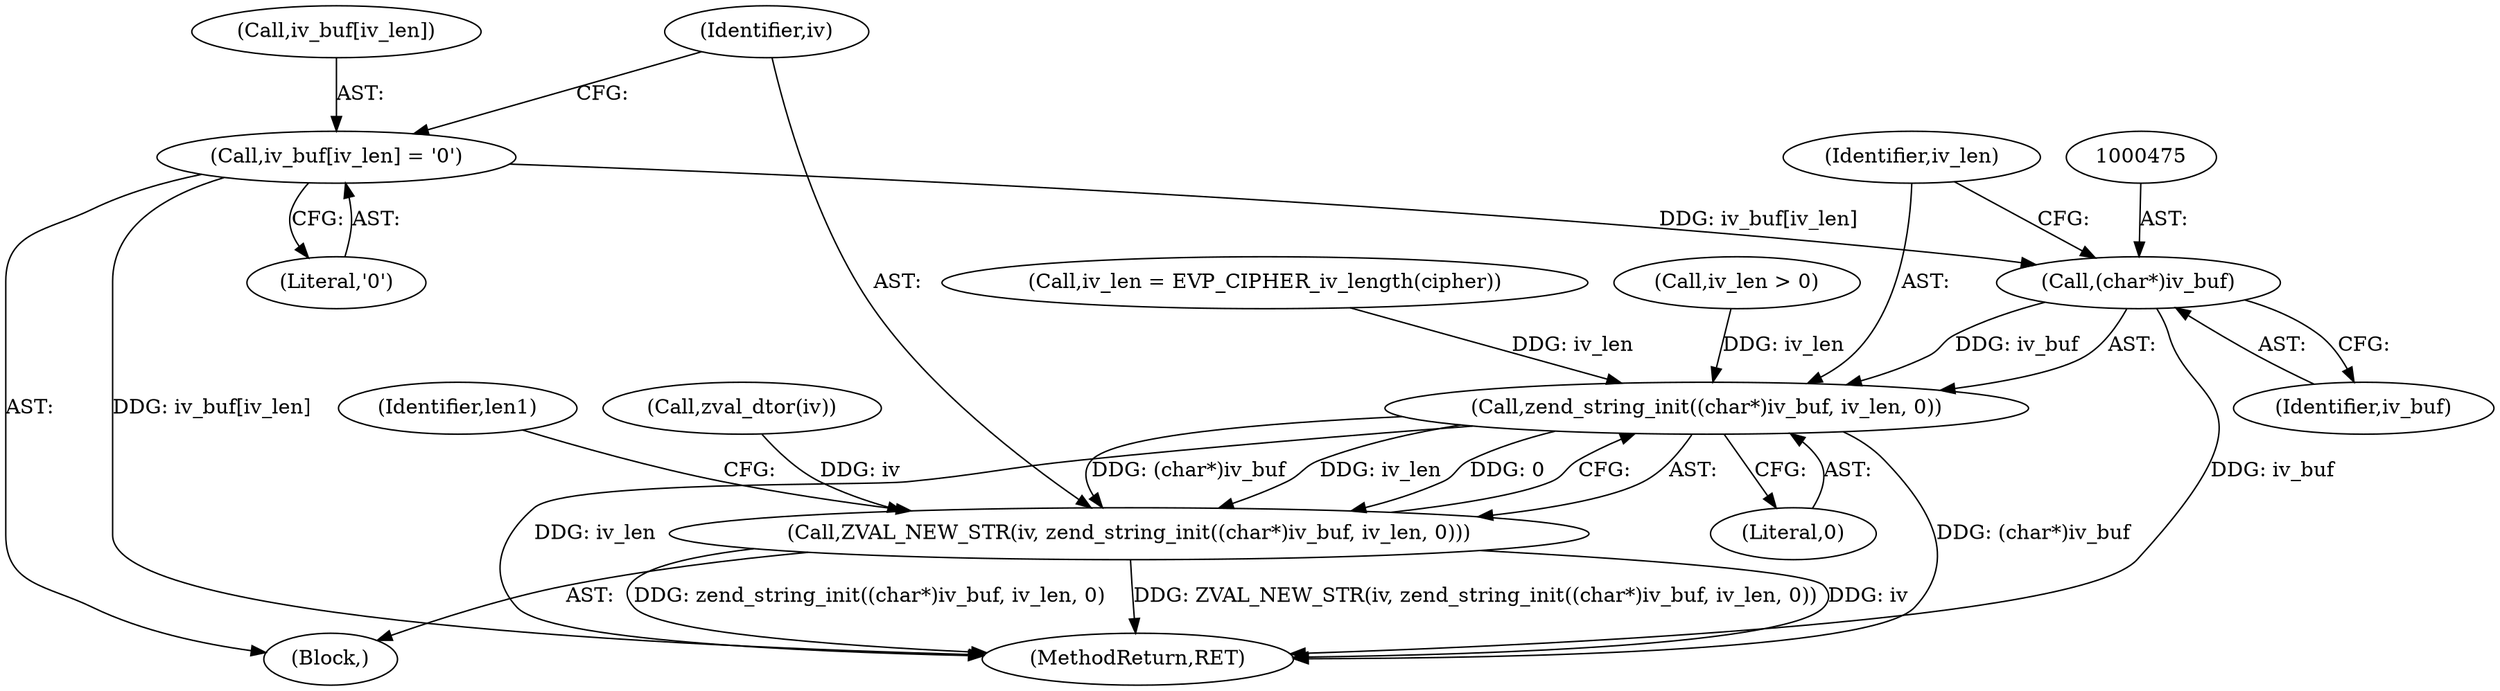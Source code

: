 digraph "0_php_73cabfedf519298e1a11192699f44d53c529315e@array" {
"1000466" [label="(Call,iv_buf[iv_len] = '\0')"];
"1000474" [label="(Call,(char*)iv_buf)"];
"1000473" [label="(Call,zend_string_init((char*)iv_buf, iv_len, 0))"];
"1000471" [label="(Call,ZVAL_NEW_STR(iv, zend_string_init((char*)iv_buf, iv_len, 0)))"];
"1000474" [label="(Call,(char*)iv_buf)"];
"1000470" [label="(Literal,'\0')"];
"1000485" [label="(Identifier,len1)"];
"1000472" [label="(Identifier,iv)"];
"1000534" [label="(MethodReturn,RET)"];
"1000477" [label="(Identifier,iv_len)"];
"1000473" [label="(Call,zend_string_init((char*)iv_buf, iv_len, 0))"];
"1000478" [label="(Literal,0)"];
"1000209" [label="(Call,iv_len = EVP_CIPHER_iv_length(cipher))"];
"1000217" [label="(Call,iv_len > 0)"];
"1000464" [label="(Call,zval_dtor(iv))"];
"1000476" [label="(Identifier,iv_buf)"];
"1000471" [label="(Call,ZVAL_NEW_STR(iv, zend_string_init((char*)iv_buf, iv_len, 0)))"];
"1000463" [label="(Block,)"];
"1000467" [label="(Call,iv_buf[iv_len])"];
"1000466" [label="(Call,iv_buf[iv_len] = '\0')"];
"1000466" -> "1000463"  [label="AST: "];
"1000466" -> "1000470"  [label="CFG: "];
"1000467" -> "1000466"  [label="AST: "];
"1000470" -> "1000466"  [label="AST: "];
"1000472" -> "1000466"  [label="CFG: "];
"1000466" -> "1000534"  [label="DDG: iv_buf[iv_len]"];
"1000466" -> "1000474"  [label="DDG: iv_buf[iv_len]"];
"1000474" -> "1000473"  [label="AST: "];
"1000474" -> "1000476"  [label="CFG: "];
"1000475" -> "1000474"  [label="AST: "];
"1000476" -> "1000474"  [label="AST: "];
"1000477" -> "1000474"  [label="CFG: "];
"1000474" -> "1000534"  [label="DDG: iv_buf"];
"1000474" -> "1000473"  [label="DDG: iv_buf"];
"1000473" -> "1000471"  [label="AST: "];
"1000473" -> "1000478"  [label="CFG: "];
"1000477" -> "1000473"  [label="AST: "];
"1000478" -> "1000473"  [label="AST: "];
"1000471" -> "1000473"  [label="CFG: "];
"1000473" -> "1000534"  [label="DDG: (char*)iv_buf"];
"1000473" -> "1000534"  [label="DDG: iv_len"];
"1000473" -> "1000471"  [label="DDG: (char*)iv_buf"];
"1000473" -> "1000471"  [label="DDG: iv_len"];
"1000473" -> "1000471"  [label="DDG: 0"];
"1000209" -> "1000473"  [label="DDG: iv_len"];
"1000217" -> "1000473"  [label="DDG: iv_len"];
"1000471" -> "1000463"  [label="AST: "];
"1000472" -> "1000471"  [label="AST: "];
"1000485" -> "1000471"  [label="CFG: "];
"1000471" -> "1000534"  [label="DDG: iv"];
"1000471" -> "1000534"  [label="DDG: zend_string_init((char*)iv_buf, iv_len, 0)"];
"1000471" -> "1000534"  [label="DDG: ZVAL_NEW_STR(iv, zend_string_init((char*)iv_buf, iv_len, 0))"];
"1000464" -> "1000471"  [label="DDG: iv"];
}
